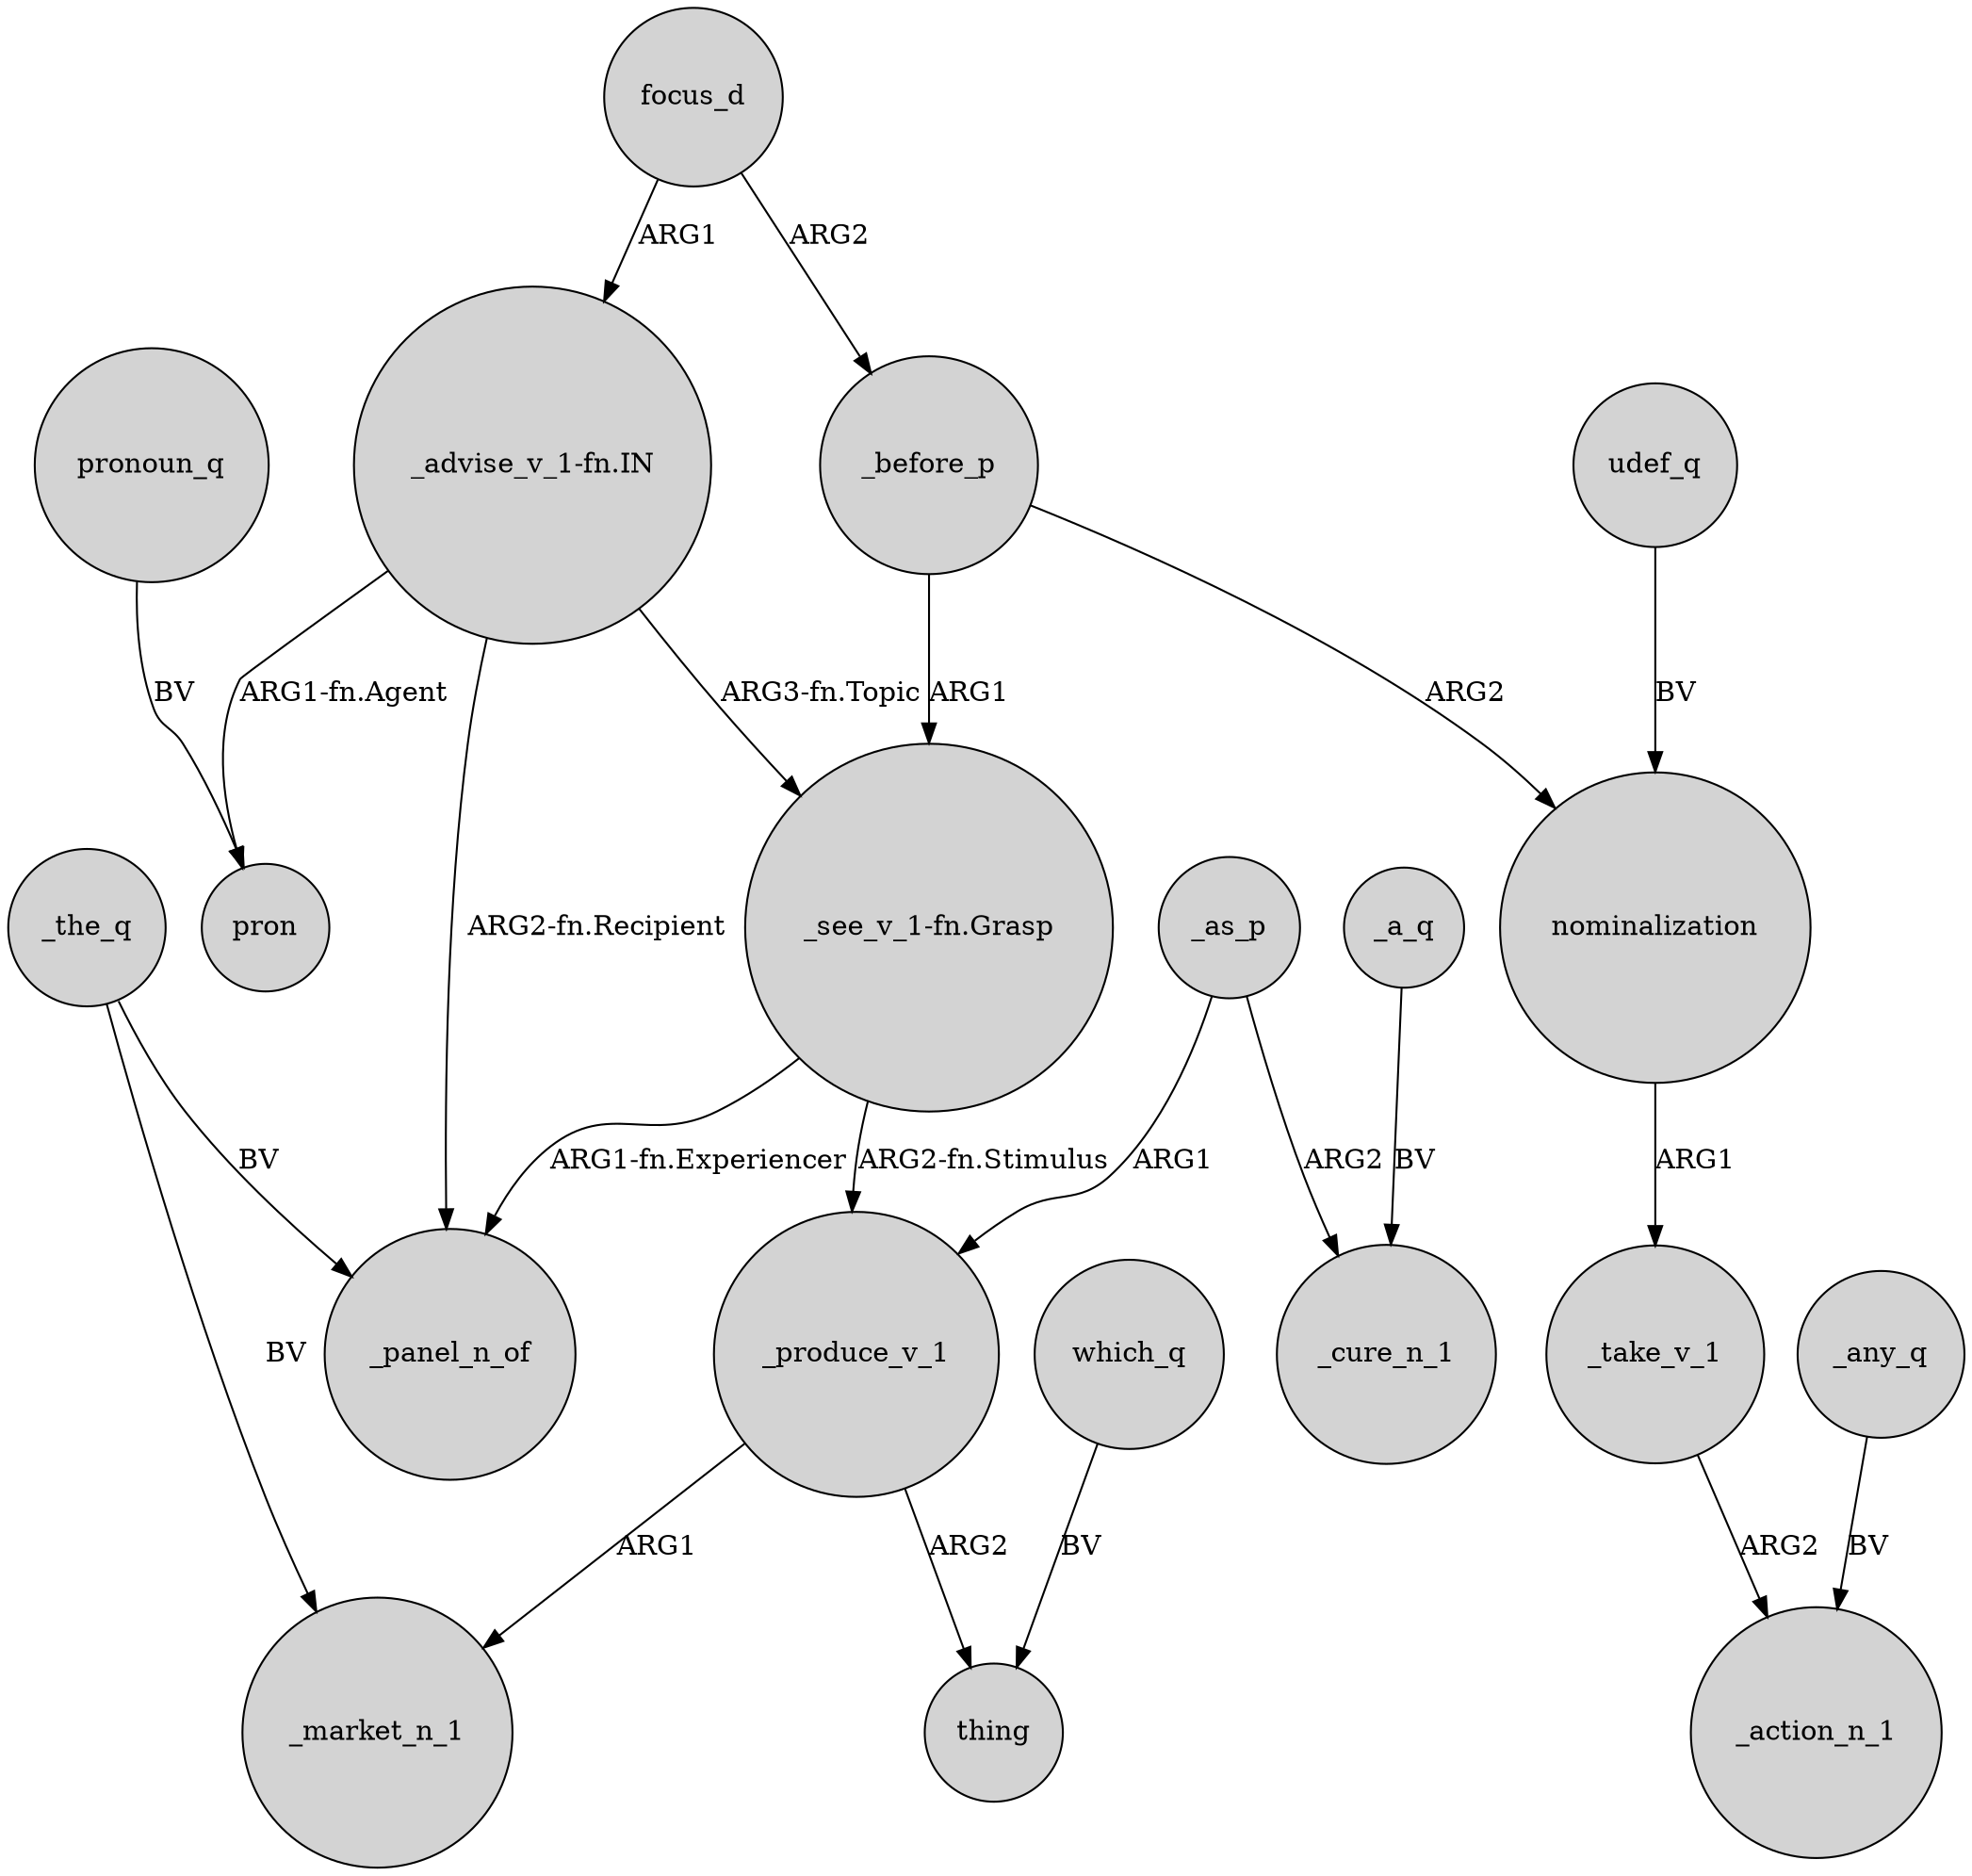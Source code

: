 digraph {
	node [shape=circle style=filled]
	"_advise_v_1-fn.IN" -> pron [label="ARG1-fn.Agent"]
	"_see_v_1-fn.Grasp" -> _panel_n_of [label="ARG1-fn.Experiencer"]
	nominalization -> _take_v_1 [label=ARG1]
	_as_p -> _cure_n_1 [label=ARG2]
	_before_p -> nominalization [label=ARG2]
	focus_d -> "_advise_v_1-fn.IN" [label=ARG1]
	_any_q -> _action_n_1 [label=BV]
	_produce_v_1 -> _market_n_1 [label=ARG1]
	_take_v_1 -> _action_n_1 [label=ARG2]
	"_see_v_1-fn.Grasp" -> _produce_v_1 [label="ARG2-fn.Stimulus"]
	"_advise_v_1-fn.IN" -> _panel_n_of [label="ARG2-fn.Recipient"]
	pronoun_q -> pron [label=BV]
	_as_p -> _produce_v_1 [label=ARG1]
	_a_q -> _cure_n_1 [label=BV]
	_the_q -> _panel_n_of [label=BV]
	"_advise_v_1-fn.IN" -> "_see_v_1-fn.Grasp" [label="ARG3-fn.Topic"]
	_produce_v_1 -> thing [label=ARG2]
	focus_d -> _before_p [label=ARG2]
	udef_q -> nominalization [label=BV]
	_before_p -> "_see_v_1-fn.Grasp" [label=ARG1]
	_the_q -> _market_n_1 [label=BV]
	which_q -> thing [label=BV]
}
